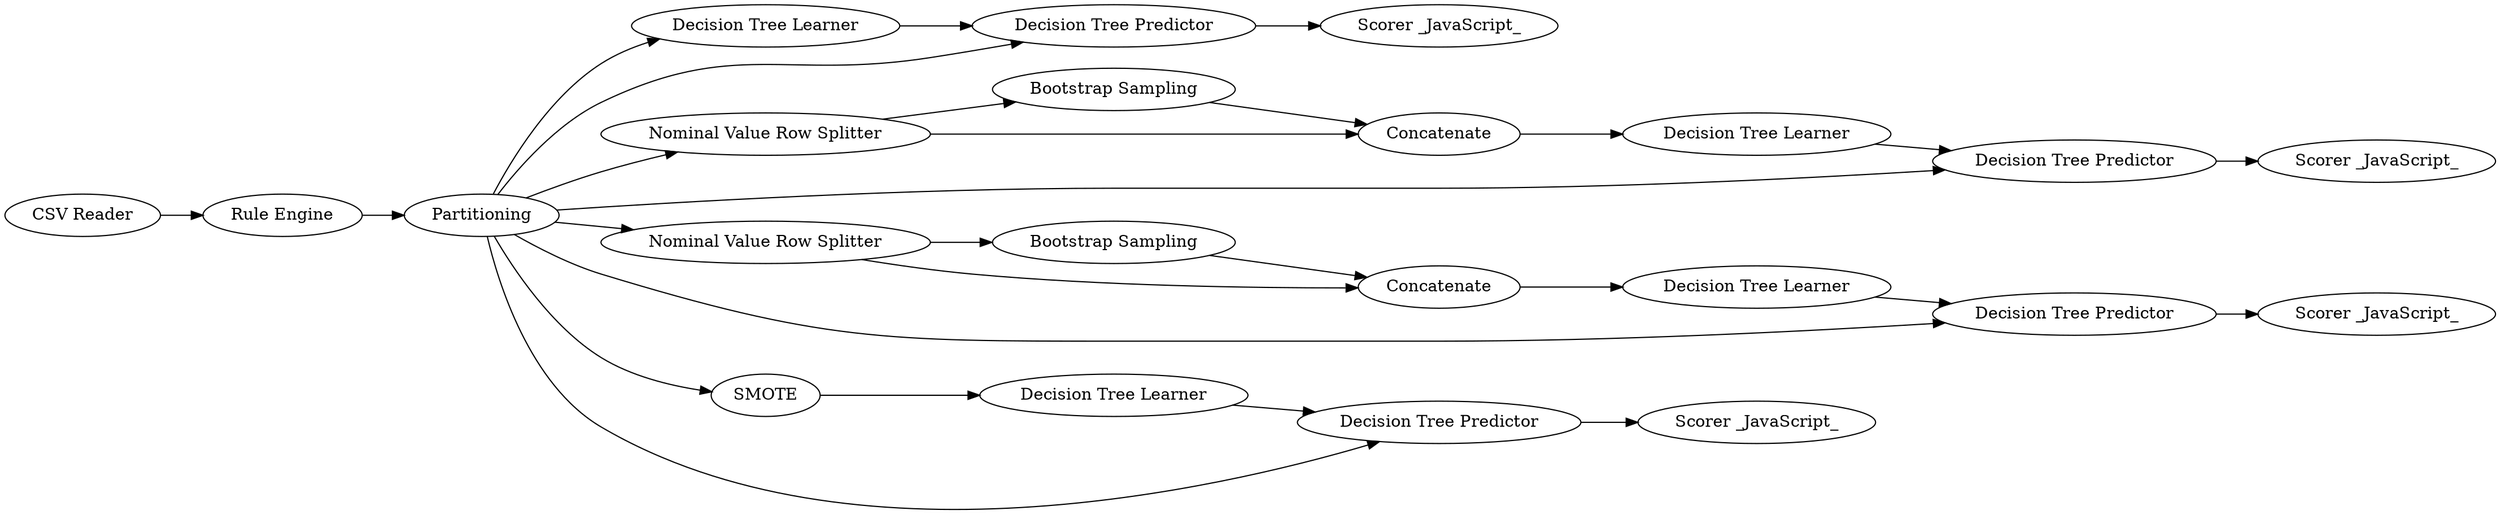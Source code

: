 digraph {
	96 [label="Rule Engine"]
	98 [label=Partitioning]
	910 [label="Decision Tree Learner"]
	911 [label="Decision Tree Predictor"]
	912 [label="Scorer _JavaScript_"]
	914 [label="Bootstrap Sampling"]
	916 [label="Nominal Value Row Splitter"]
	917 [label=Concatenate]
	918 [label="Decision Tree Learner"]
	919 [label="Decision Tree Predictor"]
	920 [label="Scorer _JavaScript_"]
	921 [label="Bootstrap Sampling"]
	922 [label="Scorer _JavaScript_"]
	923 [label="Decision Tree Learner"]
	924 [label="Nominal Value Row Splitter"]
	925 [label="Decision Tree Predictor"]
	926 [label=Concatenate]
	941 [label="Decision Tree Learner"]
	953 [label=SMOTE]
	954 [label="Decision Tree Predictor"]
	955 [label="Scorer _JavaScript_"]
	958 [label="CSV Reader"]
	96 -> 98
	98 -> 954
	98 -> 953
	98 -> 910
	98 -> 911
	98 -> 919
	98 -> 916
	98 -> 924
	98 -> 925
	910 -> 911
	911 -> 912
	914 -> 917
	916 -> 917
	916 -> 914
	917 -> 918
	918 -> 919
	919 -> 920
	921 -> 926
	923 -> 925
	924 -> 926
	924 -> 921
	925 -> 922
	926 -> 923
	941 -> 954
	953 -> 941
	954 -> 955
	958 -> 96
	rankdir=LR
}

